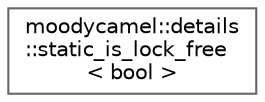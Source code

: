 digraph "类继承关系图"
{
 // INTERACTIVE_SVG=YES
 // LATEX_PDF_SIZE
  bgcolor="transparent";
  edge [fontname=Helvetica,fontsize=10,labelfontname=Helvetica,labelfontsize=10];
  node [fontname=Helvetica,fontsize=10,shape=box,height=0.2,width=0.4];
  rankdir="LR";
  Node0 [id="Node000000",label="moodycamel::details\l::static_is_lock_free\l\< bool \>",height=0.2,width=0.4,color="grey40", fillcolor="white", style="filled",URL="$d2/da0/structmoodycamel_1_1details_1_1static__is__lock__free_3_01bool_01_4.html",tooltip=" "];
}
